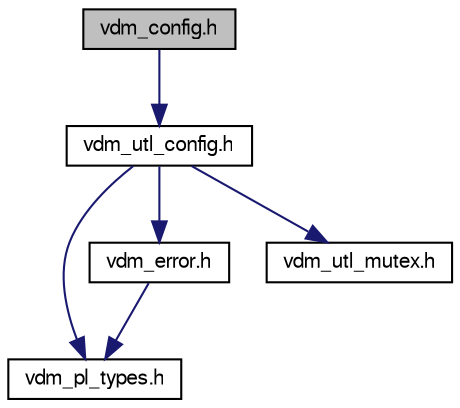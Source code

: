 digraph "vdm_config.h"
{
  bgcolor="transparent";
  edge [fontname="FreeSans",fontsize="10",labelfontname="FreeSans",labelfontsize="10"];
  node [fontname="FreeSans",fontsize="10",shape=record];
  Node1 [label="vdm_config.h",height=0.2,width=0.4,color="black", fillcolor="grey75", style="filled" fontcolor="black"];
  Node1 -> Node2 [color="midnightblue",fontsize="10",style="solid",fontname="FreeSans"];
  Node2 [label="vdm_utl_config.h",height=0.2,width=0.4,color="black",URL="$vdm__utl__config_8h.html",tooltip="Configuration API."];
  Node2 -> Node3 [color="midnightblue",fontsize="10",style="solid",fontname="FreeSans"];
  Node3 [label="vdm_pl_types.h",height=0.2,width=0.4,color="black",URL="$vdm__pl__types_8h.html",tooltip="OMA DM Protocol Engine Standard Types and Macros."];
  Node2 -> Node4 [color="midnightblue",fontsize="10",style="solid",fontname="FreeSans"];
  Node4 [label="vdm_error.h",height=0.2,width=0.4,color="black",URL="$vdm__error_8h.html",tooltip="Error Codes."];
  Node4 -> Node3 [color="midnightblue",fontsize="10",style="solid",fontname="FreeSans"];
  Node2 -> Node5 [color="midnightblue",fontsize="10",style="solid",fontname="FreeSans"];
  Node5 [label="vdm_utl_mutex.h",height=0.2,width=0.4,color="black",URL="$vdm__utl__mutex_8h.html",tooltip="Platform-agnostic Re-entrant (recursive) Mutex API."];
}
